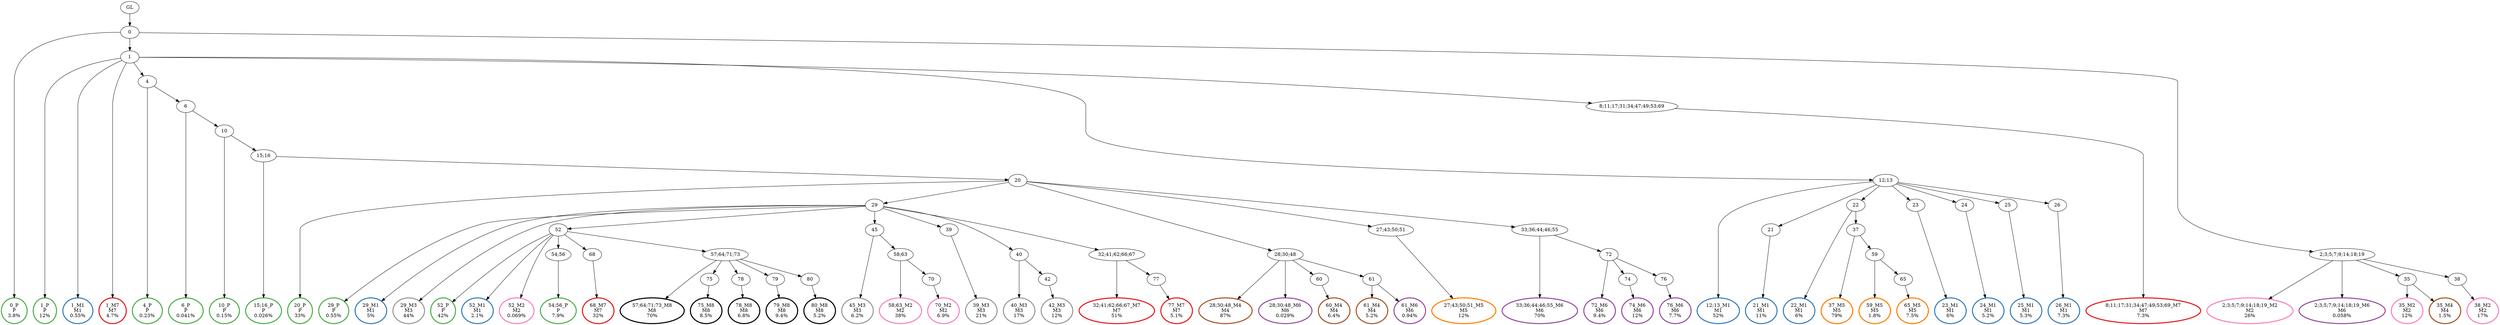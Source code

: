 digraph T {
	{
		rank=same
		100 [penwidth=3,colorscheme=set19,color=3,label="0_P\nP\n3.8%"]
		98 [penwidth=3,colorscheme=set19,color=3,label="1_P\nP\n12%"]
		96 [penwidth=3,colorscheme=set19,color=3,label="4_P\nP\n0.23%"]
		94 [penwidth=3,colorscheme=set19,color=3,label="6_P\nP\n0.041%"]
		92 [penwidth=3,colorscheme=set19,color=3,label="10_P\nP\n0.15%"]
		90 [penwidth=3,colorscheme=set19,color=3,label="15;16_P\nP\n0.026%"]
		88 [penwidth=3,colorscheme=set19,color=3,label="20_P\nP\n33%"]
		86 [penwidth=3,colorscheme=set19,color=3,label="29_P\nP\n0.55%"]
		84 [penwidth=3,colorscheme=set19,color=3,label="52_P\nP\n42%"]
		82 [penwidth=3,colorscheme=set19,color=3,label="54;56_P\nP\n7.9%"]
		81 [penwidth=3,colorscheme=set19,color=2,label="1_M1\nM1\n0.55%"]
		80 [penwidth=3,colorscheme=set19,color=2,label="29_M1\nM1\n5%"]
		79 [penwidth=3,colorscheme=set19,color=2,label="52_M1\nM1\n2.1%"]
		77 [penwidth=3,colorscheme=set19,color=2,label="12;13_M1\nM1\n52%"]
		75 [penwidth=3,colorscheme=set19,color=2,label="21_M1\nM1\n11%"]
		73 [penwidth=3,colorscheme=set19,color=2,label="22_M1\nM1\n6%"]
		71 [penwidth=3,colorscheme=set19,color=2,label="23_M1\nM1\n6%"]
		69 [penwidth=3,colorscheme=set19,color=2,label="24_M1\nM1\n5.2%"]
		67 [penwidth=3,colorscheme=set19,color=2,label="25_M1\nM1\n5.3%"]
		65 [penwidth=3,colorscheme=set19,color=2,label="26_M1\nM1\n7.3%"]
		62 [penwidth=3,colorscheme=set19,color=8,label="58;63_M2\nM2\n38%"]
		60 [penwidth=3,colorscheme=set19,color=8,label="70_M2\nM2\n6.9%"]
		59 [penwidth=3,colorscheme=set19,color=8,label="52_M2\nM2\n0.069%"]
		57 [penwidth=3,colorscheme=set19,color=8,label="2;3;5;7;9;14;18;19_M2\nM2\n26%"]
		55 [penwidth=3,colorscheme=set19,color=8,label="35_M2\nM2\n12%"]
		53 [penwidth=3,colorscheme=set19,color=8,label="38_M2\nM2\n17%"]
		52 [penwidth=3,colorscheme=set19,color=9,label="29_M3\nM3\n44%"]
		50 [penwidth=3,colorscheme=set19,color=9,label="39_M3\nM3\n21%"]
		48 [penwidth=3,colorscheme=set19,color=9,label="40_M3\nM3\n17%"]
		46 [penwidth=3,colorscheme=set19,color=9,label="42_M3\nM3\n12%"]
		45 [penwidth=3,colorscheme=set19,color=9,label="45_M3\nM3\n6.2%"]
		43 [penwidth=3,colorscheme=set19,color=7,label="28;30;48_M4\nM4\n87%"]
		41 [penwidth=3,colorscheme=set19,color=7,label="60_M4\nM4\n6.4%"]
		39 [penwidth=3,colorscheme=set19,color=7,label="61_M4\nM4\n5.2%"]
		38 [penwidth=3,colorscheme=set19,color=7,label="35_M4\nM4\n1.5%"]
		36 [penwidth=3,colorscheme=set19,color=5,label="27;43;50;51_M5\nM5\n12%"]
		34 [penwidth=3,colorscheme=set19,color=5,label="37_M5\nM5\n79%"]
		32 [penwidth=3,colorscheme=set19,color=5,label="59_M5\nM5\n1.8%"]
		30 [penwidth=3,colorscheme=set19,color=5,label="65_M5\nM5\n7.5%"]
		29 [penwidth=3,colorscheme=set19,color=4,label="28;30;48_M6\nM6\n0.029%"]
		28 [penwidth=3,colorscheme=set19,color=4,label="61_M6\nM6\n0.94%"]
		26 [penwidth=3,colorscheme=set19,color=4,label="33;36;44;46;55_M6\nM6\n70%"]
		24 [penwidth=3,colorscheme=set19,color=4,label="72_M6\nM6\n9.4%"]
		22 [penwidth=3,colorscheme=set19,color=4,label="74_M6\nM6\n12%"]
		20 [penwidth=3,colorscheme=set19,color=4,label="76_M6\nM6\n7.7%"]
		19 [penwidth=3,colorscheme=set19,color=4,label="2;3;5;7;9;14;18;19_M6\nM6\n0.058%"]
		18 [penwidth=3,colorscheme=set19,color=1,label="1_M7\nM7\n4.7%"]
		16 [penwidth=3,colorscheme=set19,color=1,label="32;41;62;66;67_M7\nM7\n51%"]
		14 [penwidth=3,colorscheme=set19,color=1,label="77_M7\nM7\n5.1%"]
		12 [penwidth=3,colorscheme=set19,color=1,label="68_M7\nM7\n32%"]
		10 [penwidth=3,colorscheme=set19,color=1,label="8;11;17;31;34;47;49;53;69_M7\nM7\n7.3%"]
		8 [penwidth=3,colorscheme=set19,color=10,label="57;64;71;73_M8\nM8\n70%"]
		6 [penwidth=3,colorscheme=set19,color=10,label="75_M8\nM8\n8.5%"]
		4 [penwidth=3,colorscheme=set19,color=10,label="78_M8\nM8\n6.8%"]
		2 [penwidth=3,colorscheme=set19,color=10,label="79_M8\nM8\n9.4%"]
		0 [penwidth=3,colorscheme=set19,color=10,label="80_M8\nM8\n5.2%"]
	}
	102 [label="GL"]
	101 [label="0"]
	99 [label="1"]
	97 [label="4"]
	95 [label="6"]
	93 [label="10"]
	91 [label="15;16"]
	89 [label="20"]
	87 [label="29"]
	85 [label="52"]
	83 [label="54;56"]
	78 [label="12;13"]
	76 [label="21"]
	74 [label="22"]
	72 [label="23"]
	70 [label="24"]
	68 [label="25"]
	66 [label="26"]
	64 [label="45"]
	63 [label="58;63"]
	61 [label="70"]
	58 [label="2;3;5;7;9;14;18;19"]
	56 [label="35"]
	54 [label="38"]
	51 [label="39"]
	49 [label="40"]
	47 [label="42"]
	44 [label="28;30;48"]
	42 [label="60"]
	40 [label="61"]
	37 [label="27;43;50;51"]
	35 [label="37"]
	33 [label="59"]
	31 [label="65"]
	27 [label="33;36;44;46;55"]
	25 [label="72"]
	23 [label="74"]
	21 [label="76"]
	17 [label="32;41;62;66;67"]
	15 [label="77"]
	13 [label="68"]
	11 [label="8;11;17;31;34;47;49;53;69"]
	9 [label="57;64;71;73"]
	7 [label="75"]
	5 [label="78"]
	3 [label="79"]
	1 [label="80"]
	102 -> 101
	101 -> 100
	101 -> 99
	101 -> 58
	99 -> 98
	99 -> 97
	99 -> 81
	99 -> 78
	99 -> 18
	99 -> 11
	97 -> 96
	97 -> 95
	95 -> 94
	95 -> 93
	93 -> 92
	93 -> 91
	91 -> 90
	91 -> 89
	89 -> 88
	89 -> 87
	89 -> 44
	89 -> 37
	89 -> 27
	87 -> 86
	87 -> 85
	87 -> 80
	87 -> 64
	87 -> 52
	87 -> 51
	87 -> 49
	87 -> 17
	85 -> 84
	85 -> 83
	85 -> 79
	85 -> 59
	85 -> 13
	85 -> 9
	83 -> 82
	78 -> 77
	78 -> 76
	78 -> 74
	78 -> 72
	78 -> 70
	78 -> 68
	78 -> 66
	76 -> 75
	74 -> 73
	74 -> 35
	72 -> 71
	70 -> 69
	68 -> 67
	66 -> 65
	64 -> 63
	64 -> 45
	63 -> 62
	63 -> 61
	61 -> 60
	58 -> 57
	58 -> 56
	58 -> 54
	58 -> 19
	56 -> 55
	56 -> 38
	54 -> 53
	51 -> 50
	49 -> 48
	49 -> 47
	47 -> 46
	44 -> 43
	44 -> 42
	44 -> 40
	44 -> 29
	42 -> 41
	40 -> 39
	40 -> 28
	37 -> 36
	35 -> 34
	35 -> 33
	33 -> 32
	33 -> 31
	31 -> 30
	27 -> 26
	27 -> 25
	25 -> 24
	25 -> 23
	25 -> 21
	23 -> 22
	21 -> 20
	17 -> 16
	17 -> 15
	15 -> 14
	13 -> 12
	11 -> 10
	9 -> 8
	9 -> 7
	9 -> 5
	9 -> 3
	9 -> 1
	7 -> 6
	5 -> 4
	3 -> 2
	1 -> 0
}
